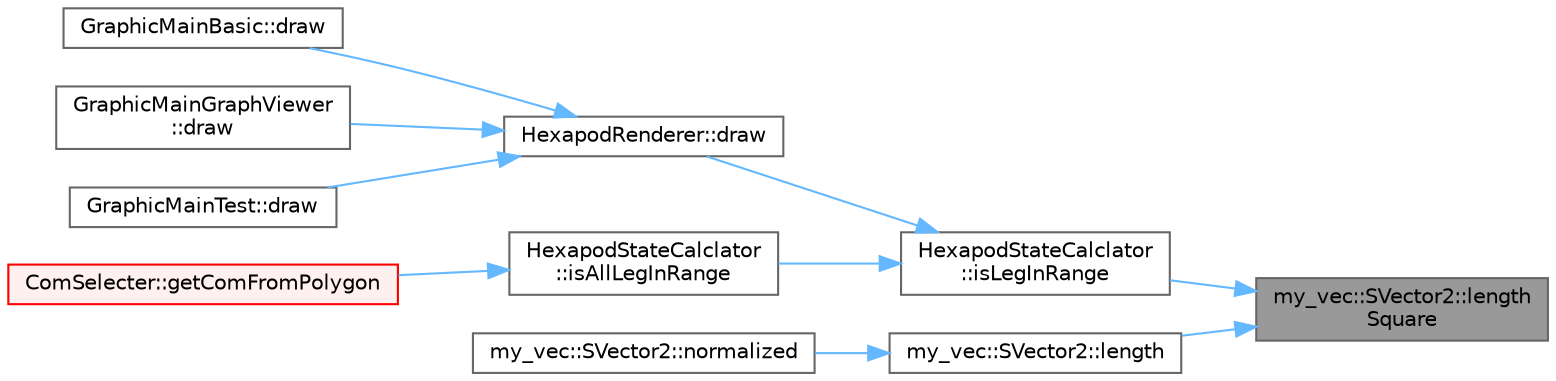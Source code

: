 digraph "my_vec::SVector2::lengthSquare"
{
 // LATEX_PDF_SIZE
  bgcolor="transparent";
  edge [fontname=Helvetica,fontsize=10,labelfontname=Helvetica,labelfontsize=10];
  node [fontname=Helvetica,fontsize=10,shape=box,height=0.2,width=0.4];
  rankdir="RL";
  Node1 [id="Node000001",label="my_vec::SVector2::length\lSquare",height=0.2,width=0.4,color="gray40", fillcolor="grey60", style="filled", fontcolor="black",tooltip="このベクトルの長さの2乗を返す"];
  Node1 -> Node2 [id="edge1_Node000001_Node000002",dir="back",color="steelblue1",style="solid",tooltip=" "];
  Node2 [id="Node000002",label="HexapodStateCalclator\l::isLegInRange",height=0.2,width=0.4,color="grey40", fillcolor="white", style="filled",URL="$class_hexapod_state_calclator.html#a44b81247eee6784742703a394716739d",tooltip="脚が可動範囲内かチェックする．速度重視のため，ざっくりとした計算を行う．"];
  Node2 -> Node3 [id="edge2_Node000002_Node000003",dir="back",color="steelblue1",style="solid",tooltip=" "];
  Node3 [id="Node000003",label="HexapodRenderer::draw",height=0.2,width=0.4,color="grey40", fillcolor="white", style="filled",URL="$class_hexapod_renderer.html#af729a4665d1f1c156ea4252619b51503",tooltip="ロボットを3D空間に描画する．"];
  Node3 -> Node4 [id="edge3_Node000003_Node000004",dir="back",color="steelblue1",style="solid",tooltip=" "];
  Node4 [id="Node000004",label="GraphicMainBasic::draw",height=0.2,width=0.4,color="grey40", fillcolor="white", style="filled",URL="$class_graphic_main_basic.html#ada25886ad88e0cfeeef64e90ff87dbbd",tooltip="描画を行う．ここでは描画系の処理のみを行い内部のデータを更新しないためconstを付けている．純粋仮想関数．"];
  Node3 -> Node5 [id="edge4_Node000003_Node000005",dir="back",color="steelblue1",style="solid",tooltip=" "];
  Node5 [id="Node000005",label="GraphicMainGraphViewer\l::draw",height=0.2,width=0.4,color="grey40", fillcolor="white", style="filled",URL="$class_graphic_main_graph_viewer.html#a7f964f335a3056e101dc8b27b3b26b8a",tooltip="描画を行う．ここでは描画系の処理のみを行い内部のデータを更新しないためconstを付けている．純粋仮想関数．"];
  Node3 -> Node6 [id="edge5_Node000003_Node000006",dir="back",color="steelblue1",style="solid",tooltip=" "];
  Node6 [id="Node000006",label="GraphicMainTest::draw",height=0.2,width=0.4,color="grey40", fillcolor="white", style="filled",URL="$class_graphic_main_test.html#a1594f9f66c5fb8fa9a67787463b0c7f5",tooltip="描画を行う．ここでは描画系の処理のみを行い内部のデータを更新しないためconstを付けている．純粋仮想関数．"];
  Node2 -> Node7 [id="edge6_Node000002_Node000007",dir="back",color="steelblue1",style="solid",tooltip=" "];
  Node7 [id="Node000007",label="HexapodStateCalclator\l::isAllLegInRange",height=0.2,width=0.4,color="grey40", fillcolor="white", style="filled",URL="$class_hexapod_state_calclator.html#af82fbd4d79a2f6e2204a79878ca84dc9",tooltip="全ての脚が可動範囲内かチェックする．速度重視のため，ざっくりとした計算を行う．"];
  Node7 -> Node8 [id="edge7_Node000007_Node000008",dir="back",color="steelblue1",style="solid",tooltip=" "];
  Node8 [id="Node000008",label="ComSelecter::getComFromPolygon",height=0.2,width=0.4,color="red", fillcolor="#FFF0F0", style="filled",URL="$class_com_selecter.html#a7557af617255e407ade97899f56c5bc2",tooltip="重心を求める"];
  Node1 -> Node10 [id="edge8_Node000001_Node000010",dir="back",color="steelblue1",style="solid",tooltip=" "];
  Node10 [id="Node000010",label="my_vec::SVector2::length",height=0.2,width=0.4,color="grey40", fillcolor="white", style="filled",URL="$structmy__vec_1_1_s_vector2.html#a342ca71e3c0a99bef64622697c510560",tooltip="このベクトルの長さを返す"];
  Node10 -> Node11 [id="edge9_Node000010_Node000011",dir="back",color="steelblue1",style="solid",tooltip=" "];
  Node11 [id="Node000011",label="my_vec::SVector2::normalized",height=0.2,width=0.4,color="grey40", fillcolor="white", style="filled",URL="$structmy__vec_1_1_s_vector2.html#a6527b8515f1b2856db9eaa474daba95c",tooltip="このベクトルを正規化したベクトルを返す"];
}
